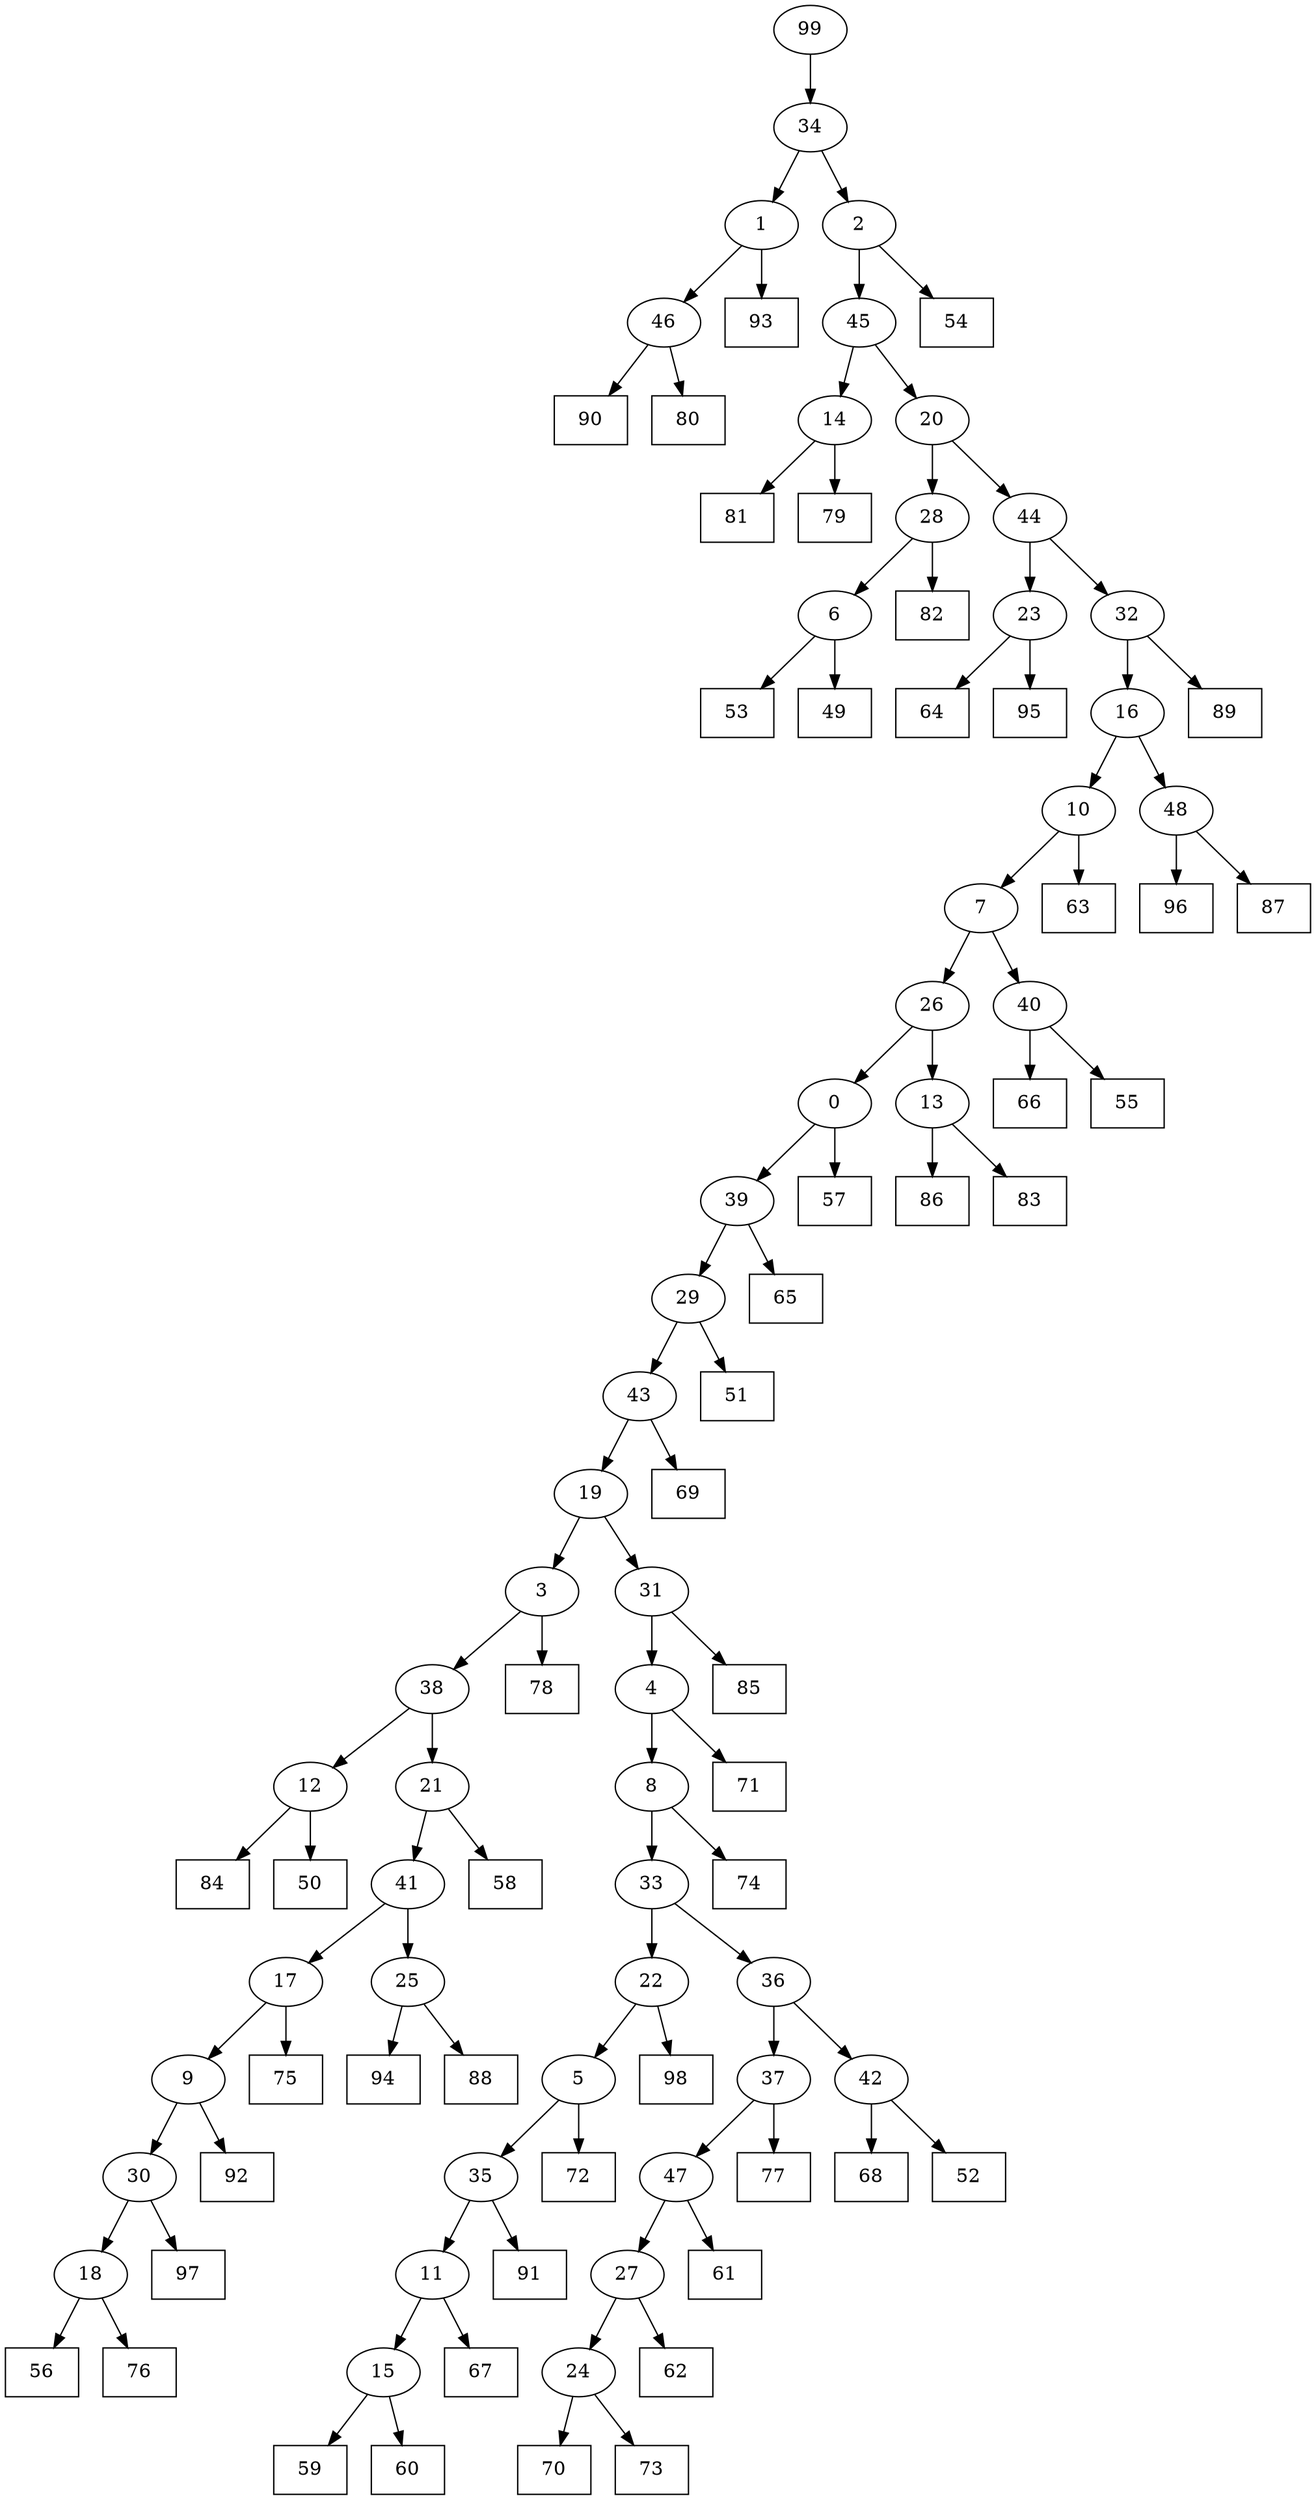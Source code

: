 digraph G {
0[label="0"];
1[label="1"];
2[label="2"];
3[label="3"];
4[label="4"];
5[label="5"];
6[label="6"];
7[label="7"];
8[label="8"];
9[label="9"];
10[label="10"];
11[label="11"];
12[label="12"];
13[label="13"];
14[label="14"];
15[label="15"];
16[label="16"];
17[label="17"];
18[label="18"];
19[label="19"];
20[label="20"];
21[label="21"];
22[label="22"];
23[label="23"];
24[label="24"];
25[label="25"];
26[label="26"];
27[label="27"];
28[label="28"];
29[label="29"];
30[label="30"];
31[label="31"];
32[label="32"];
33[label="33"];
34[label="34"];
35[label="35"];
36[label="36"];
37[label="37"];
38[label="38"];
39[label="39"];
40[label="40"];
41[label="41"];
42[label="42"];
43[label="43"];
44[label="44"];
45[label="45"];
46[label="46"];
47[label="47"];
48[label="48"];
49[shape=box,label="70"];
50[shape=box,label="84"];
51[shape=box,label="53"];
52[shape=box,label="69"];
53[shape=box,label="66"];
54[shape=box,label="49"];
55[shape=box,label="86"];
56[shape=box,label="68"];
57[shape=box,label="81"];
58[shape=box,label="82"];
59[shape=box,label="56"];
60[shape=box,label="90"];
61[shape=box,label="83"];
62[shape=box,label="52"];
63[shape=box,label="71"];
64[shape=box,label="50"];
65[shape=box,label="96"];
66[shape=box,label="54"];
67[shape=box,label="87"];
68[shape=box,label="80"];
69[shape=box,label="67"];
70[shape=box,label="59"];
71[shape=box,label="91"];
72[shape=box,label="63"];
73[shape=box,label="78"];
74[shape=box,label="58"];
75[shape=box,label="51"];
76[shape=box,label="65"];
77[shape=box,label="94"];
78[shape=box,label="64"];
79[shape=box,label="79"];
80[shape=box,label="75"];
81[shape=box,label="89"];
82[shape=box,label="62"];
83[shape=box,label="85"];
84[shape=box,label="97"];
85[shape=box,label="72"];
86[shape=box,label="88"];
87[shape=box,label="61"];
88[shape=box,label="93"];
89[shape=box,label="98"];
90[shape=box,label="73"];
91[shape=box,label="55"];
92[shape=box,label="76"];
93[shape=box,label="57"];
94[shape=box,label="92"];
95[shape=box,label="74"];
96[shape=box,label="77"];
97[shape=box,label="95"];
98[shape=box,label="60"];
99[label="99"];
24->49 ;
25->86 ;
29->75 ;
5->85 ;
8->95 ;
33->36 ;
6->51 ;
37->96 ;
14->79 ;
13->61 ;
23->97 ;
48->65 ;
15->70 ;
19->3 ;
3->73 ;
39->29 ;
39->76 ;
32->81 ;
2->66 ;
6->54 ;
7->26 ;
25->77 ;
9->30 ;
19->31 ;
36->37 ;
36->42 ;
42->56 ;
37->47 ;
46->68 ;
28->58 ;
43->52 ;
21->41 ;
18->59 ;
17->80 ;
12->64 ;
46->60 ;
17->9 ;
11->69 ;
38->12 ;
12->50 ;
45->20 ;
30->18 ;
18->92 ;
31->4 ;
9->94 ;
3->38 ;
38->21 ;
42->62 ;
30->84 ;
22->89 ;
41->17 ;
40->53 ;
0->93 ;
20->28 ;
28->6 ;
31->83 ;
26->0 ;
0->39 ;
41->25 ;
47->87 ;
40->91 ;
32->16 ;
44->23 ;
33->22 ;
22->5 ;
10->72 ;
29->43 ;
43->19 ;
4->63 ;
8->33 ;
34->1 ;
27->24 ;
24->90 ;
11->15 ;
15->98 ;
21->74 ;
20->44 ;
44->32 ;
1->46 ;
16->10 ;
35->71 ;
47->27 ;
27->82 ;
26->13 ;
13->55 ;
34->2 ;
10->7 ;
7->40 ;
99->34 ;
16->48 ;
48->67 ;
23->78 ;
14->57 ;
4->8 ;
5->35 ;
35->11 ;
1->88 ;
2->45 ;
45->14 ;
}
